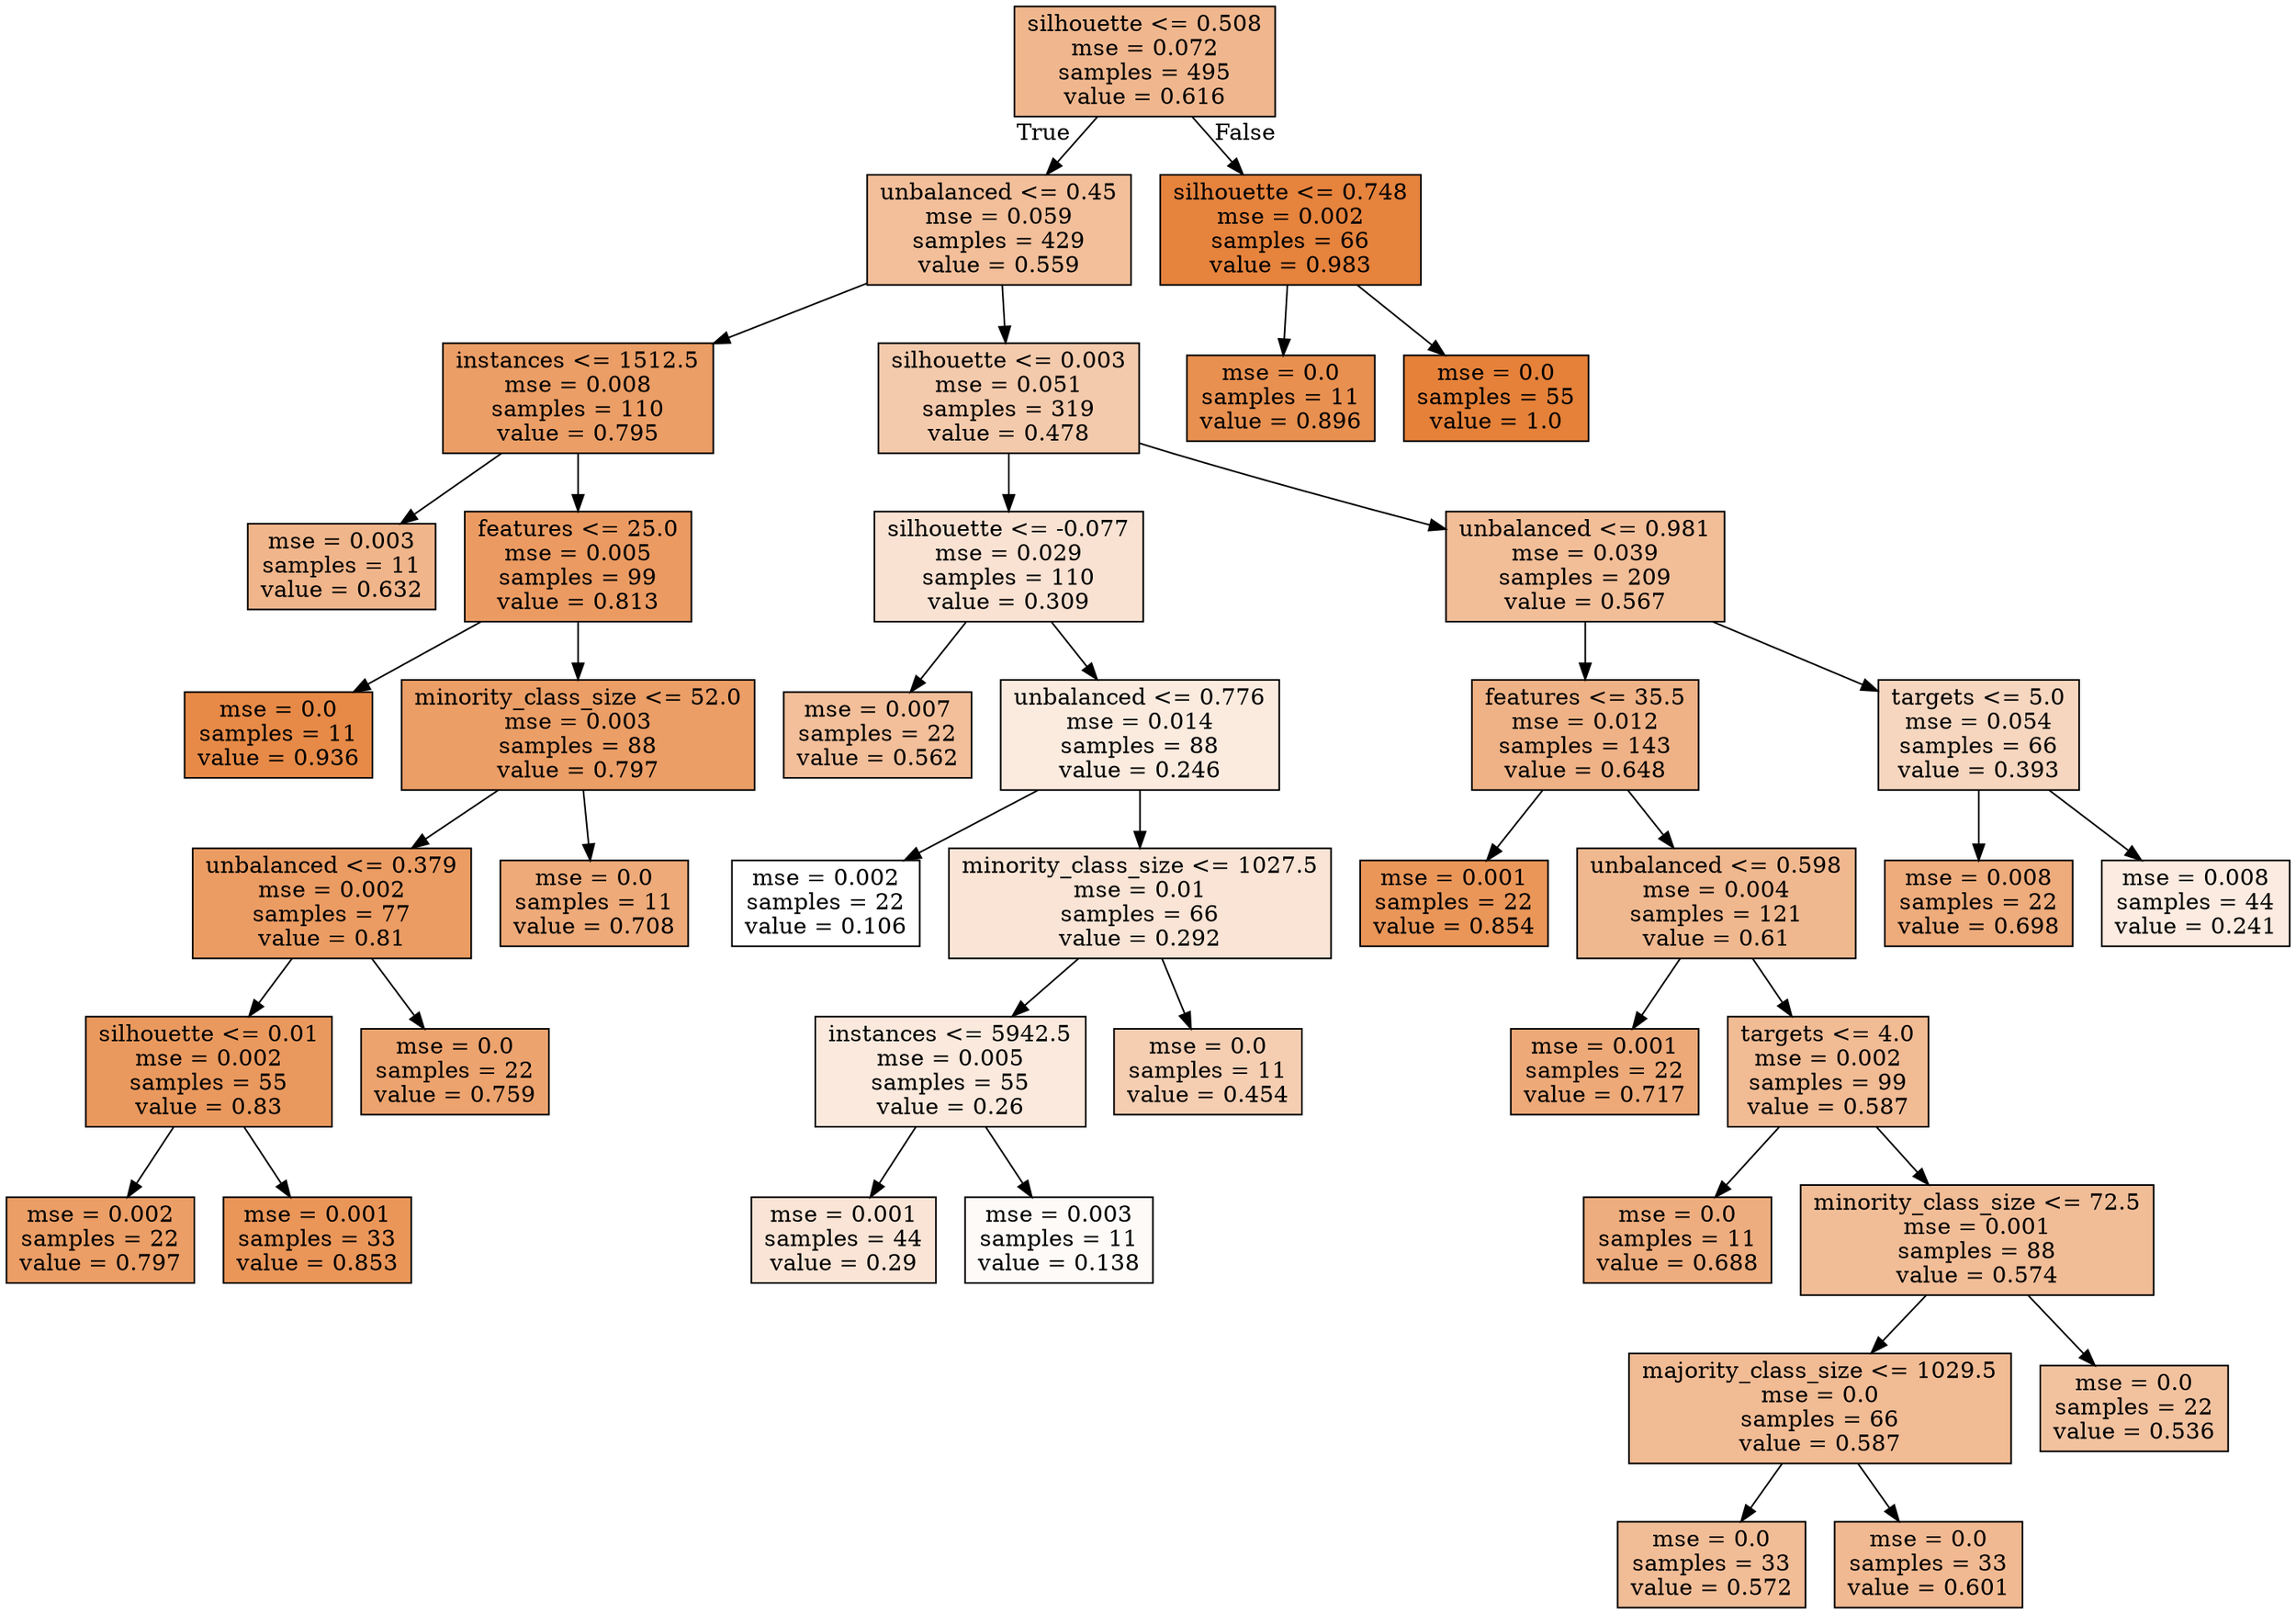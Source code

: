 digraph Tree {
node [shape=box, style="filled", color="black"] ;
0 [label="silhouette <= 0.508\nmse = 0.072\nsamples = 495\nvalue = 0.616", fillcolor="#e5813991"] ;
1 [label="unbalanced <= 0.45\nmse = 0.059\nsamples = 429\nvalue = 0.559", fillcolor="#e5813981"] ;
0 -> 1 [labeldistance=2.5, labelangle=45, headlabel="True"] ;
2 [label="instances <= 1512.5\nmse = 0.008\nsamples = 110\nvalue = 0.795", fillcolor="#e58139c4"] ;
1 -> 2 ;
3 [label="mse = 0.003\nsamples = 11\nvalue = 0.632", fillcolor="#e5813996"] ;
2 -> 3 ;
4 [label="features <= 25.0\nmse = 0.005\nsamples = 99\nvalue = 0.813", fillcolor="#e58139ca"] ;
2 -> 4 ;
5 [label="mse = 0.0\nsamples = 11\nvalue = 0.936", fillcolor="#e58139ed"] ;
4 -> 5 ;
6 [label="minority_class_size <= 52.0\nmse = 0.003\nsamples = 88\nvalue = 0.797", fillcolor="#e58139c5"] ;
4 -> 6 ;
7 [label="unbalanced <= 0.379\nmse = 0.002\nsamples = 77\nvalue = 0.81", fillcolor="#e58139c9"] ;
6 -> 7 ;
8 [label="silhouette <= 0.01\nmse = 0.002\nsamples = 55\nvalue = 0.83", fillcolor="#e58139cf"] ;
7 -> 8 ;
9 [label="mse = 0.002\nsamples = 22\nvalue = 0.797", fillcolor="#e58139c5"] ;
8 -> 9 ;
10 [label="mse = 0.001\nsamples = 33\nvalue = 0.853", fillcolor="#e58139d5"] ;
8 -> 10 ;
11 [label="mse = 0.0\nsamples = 22\nvalue = 0.759", fillcolor="#e58139ba"] ;
7 -> 11 ;
12 [label="mse = 0.0\nsamples = 11\nvalue = 0.708", fillcolor="#e58139ac"] ;
6 -> 12 ;
13 [label="silhouette <= 0.003\nmse = 0.051\nsamples = 319\nvalue = 0.478", fillcolor="#e581396a"] ;
1 -> 13 ;
14 [label="silhouette <= -0.077\nmse = 0.029\nsamples = 110\nvalue = 0.309", fillcolor="#e581393a"] ;
13 -> 14 ;
15 [label="mse = 0.007\nsamples = 22\nvalue = 0.562", fillcolor="#e5813982"] ;
14 -> 15 ;
16 [label="unbalanced <= 0.776\nmse = 0.014\nsamples = 88\nvalue = 0.246", fillcolor="#e5813928"] ;
14 -> 16 ;
17 [label="mse = 0.002\nsamples = 22\nvalue = 0.106", fillcolor="#e5813900"] ;
16 -> 17 ;
18 [label="minority_class_size <= 1027.5\nmse = 0.01\nsamples = 66\nvalue = 0.292", fillcolor="#e5813935"] ;
16 -> 18 ;
19 [label="instances <= 5942.5\nmse = 0.005\nsamples = 55\nvalue = 0.26", fillcolor="#e581392c"] ;
18 -> 19 ;
20 [label="mse = 0.001\nsamples = 44\nvalue = 0.29", fillcolor="#e5813935"] ;
19 -> 20 ;
21 [label="mse = 0.003\nsamples = 11\nvalue = 0.138", fillcolor="#e5813909"] ;
19 -> 21 ;
22 [label="mse = 0.0\nsamples = 11\nvalue = 0.454", fillcolor="#e5813963"] ;
18 -> 22 ;
23 [label="unbalanced <= 0.981\nmse = 0.039\nsamples = 209\nvalue = 0.567", fillcolor="#e5813984"] ;
13 -> 23 ;
24 [label="features <= 35.5\nmse = 0.012\nsamples = 143\nvalue = 0.648", fillcolor="#e581399b"] ;
23 -> 24 ;
25 [label="mse = 0.001\nsamples = 22\nvalue = 0.854", fillcolor="#e58139d5"] ;
24 -> 25 ;
26 [label="unbalanced <= 0.598\nmse = 0.004\nsamples = 121\nvalue = 0.61", fillcolor="#e5813990"] ;
24 -> 26 ;
27 [label="mse = 0.001\nsamples = 22\nvalue = 0.717", fillcolor="#e58139ae"] ;
26 -> 27 ;
28 [label="targets <= 4.0\nmse = 0.002\nsamples = 99\nvalue = 0.587", fillcolor="#e5813989"] ;
26 -> 28 ;
29 [label="mse = 0.0\nsamples = 11\nvalue = 0.688", fillcolor="#e58139a6"] ;
28 -> 29 ;
30 [label="minority_class_size <= 72.5\nmse = 0.001\nsamples = 88\nvalue = 0.574", fillcolor="#e5813986"] ;
28 -> 30 ;
31 [label="majority_class_size <= 1029.5\nmse = 0.0\nsamples = 66\nvalue = 0.587", fillcolor="#e5813989"] ;
30 -> 31 ;
32 [label="mse = 0.0\nsamples = 33\nvalue = 0.572", fillcolor="#e5813985"] ;
31 -> 32 ;
33 [label="mse = 0.0\nsamples = 33\nvalue = 0.601", fillcolor="#e581398d"] ;
31 -> 33 ;
34 [label="mse = 0.0\nsamples = 22\nvalue = 0.536", fillcolor="#e581397b"] ;
30 -> 34 ;
35 [label="targets <= 5.0\nmse = 0.054\nsamples = 66\nvalue = 0.393", fillcolor="#e5813952"] ;
23 -> 35 ;
36 [label="mse = 0.008\nsamples = 22\nvalue = 0.698", fillcolor="#e58139a9"] ;
35 -> 36 ;
37 [label="mse = 0.008\nsamples = 44\nvalue = 0.241", fillcolor="#e5813927"] ;
35 -> 37 ;
38 [label="silhouette <= 0.748\nmse = 0.002\nsamples = 66\nvalue = 0.983", fillcolor="#e58139fa"] ;
0 -> 38 [labeldistance=2.5, labelangle=-45, headlabel="False"] ;
39 [label="mse = 0.0\nsamples = 11\nvalue = 0.896", fillcolor="#e58139e1"] ;
38 -> 39 ;
40 [label="mse = 0.0\nsamples = 55\nvalue = 1.0", fillcolor="#e58139ff"] ;
38 -> 40 ;
}